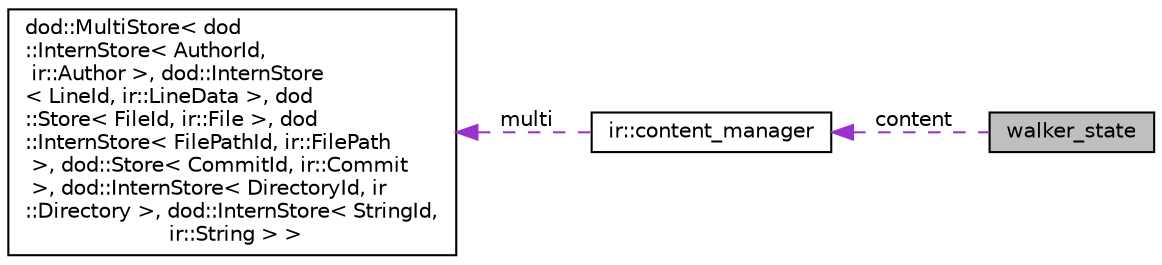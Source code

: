 digraph "walker_state"
{
 // LATEX_PDF_SIZE
  edge [fontname="Helvetica",fontsize="10",labelfontname="Helvetica",labelfontsize="10"];
  node [fontname="Helvetica",fontsize="10",shape=record];
  rankdir="LR";
  Node1 [label="walker_state",height=0.2,width=0.4,color="black", fillcolor="grey75", style="filled", fontcolor="black",tooltip="Mutable state passed around walker configurations."];
  Node2 -> Node1 [dir="back",color="darkorchid3",fontsize="10",style="dashed",label=" content" ,fontname="Helvetica"];
  Node2 [label="ir::content_manager",height=0.2,width=0.4,color="black", fillcolor="white", style="filled",URL="$structir_1_1content__manager.html",tooltip="Main store for repository analysis."];
  Node3 -> Node2 [dir="back",color="darkorchid3",fontsize="10",style="dashed",label=" multi" ,fontname="Helvetica"];
  Node3 [label="dod::MultiStore\< dod\l::InternStore\< AuthorId,\l ir::Author \>, dod::InternStore\l\< LineId, ir::LineData \>, dod\l::Store\< FileId, ir::File \>, dod\l::InternStore\< FilePathId, ir::FilePath\l \>, dod::Store\< CommitId, ir::Commit\l \>, dod::InternStore\< DirectoryId, ir\l::Directory \>, dod::InternStore\< StringId,\l ir::String \> \>",height=0.2,width=0.4,color="black", fillcolor="white", style="filled",URL="$structdod_1_1_multi_store.html",tooltip=" "];
}

